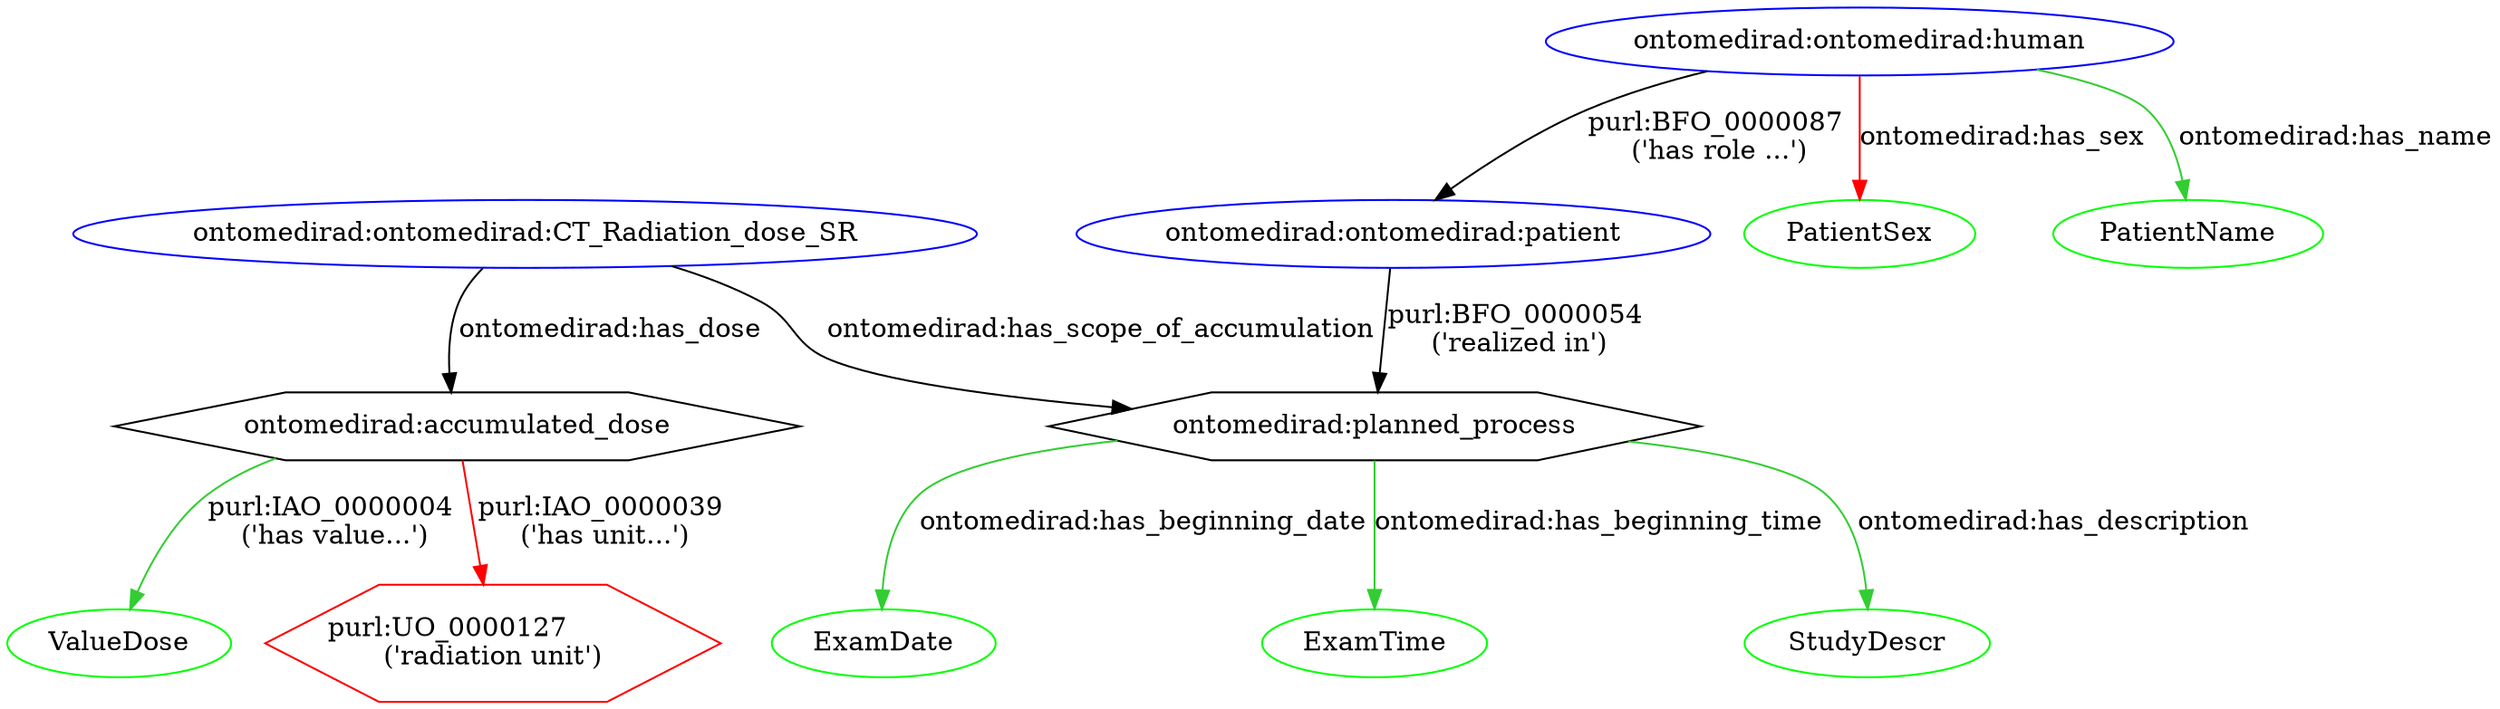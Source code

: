 digraph G {

// DEFINITION of NODES

	StructuredReport [label="ontomedirad:ontomedirad:CT_Radiation_dose_SR"] [color = "blue"];
	Dose [label="ontomedirad:accumulated_dose"] [shape = hexagon];	
	ValueDose [color = "green"];
	UnitDose [label="purl:UO_0000127 \l('radiation unit')"][color = "red"][shape = hexagon];
	ScopeOfAccumul [label="ontomedirad:planned_process"] [shape = hexagon];
	RolePat [label="ontomedirad:ontomedirad:patient"] [color = "blue"];
	Human [label="ontomedirad:ontomedirad:human"] [color = "blue"];
	ExamDate [color = "green"];
	ExamTime [color = "green"];
	StudyDescr [color = "green"];
	PatientSex [color = "green"];
	PatientName [color = "green"];

// DEFINITION of EDGES

	StructuredReport -> Dose [label="ontomedirad:has_dose"];
	Dose -> ValueDose [label="purl:IAO_0000004 \l('has value...')"] [color="limegreen"];
	Dose -> UnitDose [label="purl:IAO_0000039 \l('has unit...')"] [color="red"];
	StructuredReport -> ScopeOfAccumul [label="ontomedirad:has_scope_of_accumulation"];
	RolePat -> ScopeOfAccumul [label="purl:BFO_0000054 \l('realized in')"];
	Human -> RolePat [label="purl:BFO_0000087 \l('has role ...')"];
	ScopeOfAccumul -> ExamDate [label="ontomedirad:has_beginning_date"] [color="limegreen"];
	ScopeOfAccumul -> ExamTime [label="ontomedirad:has_beginning_time"] [color="limegreen"];
	ScopeOfAccumul -> StudyDescr [label="ontomedirad:has_description"] [color="limegreen"];
	Human -> PatientSex [label="ontomedirad:has_sex"] [color="red"];
	Human -> PatientName [label="ontomedirad:has_name"] [color="limegreen"];

}
